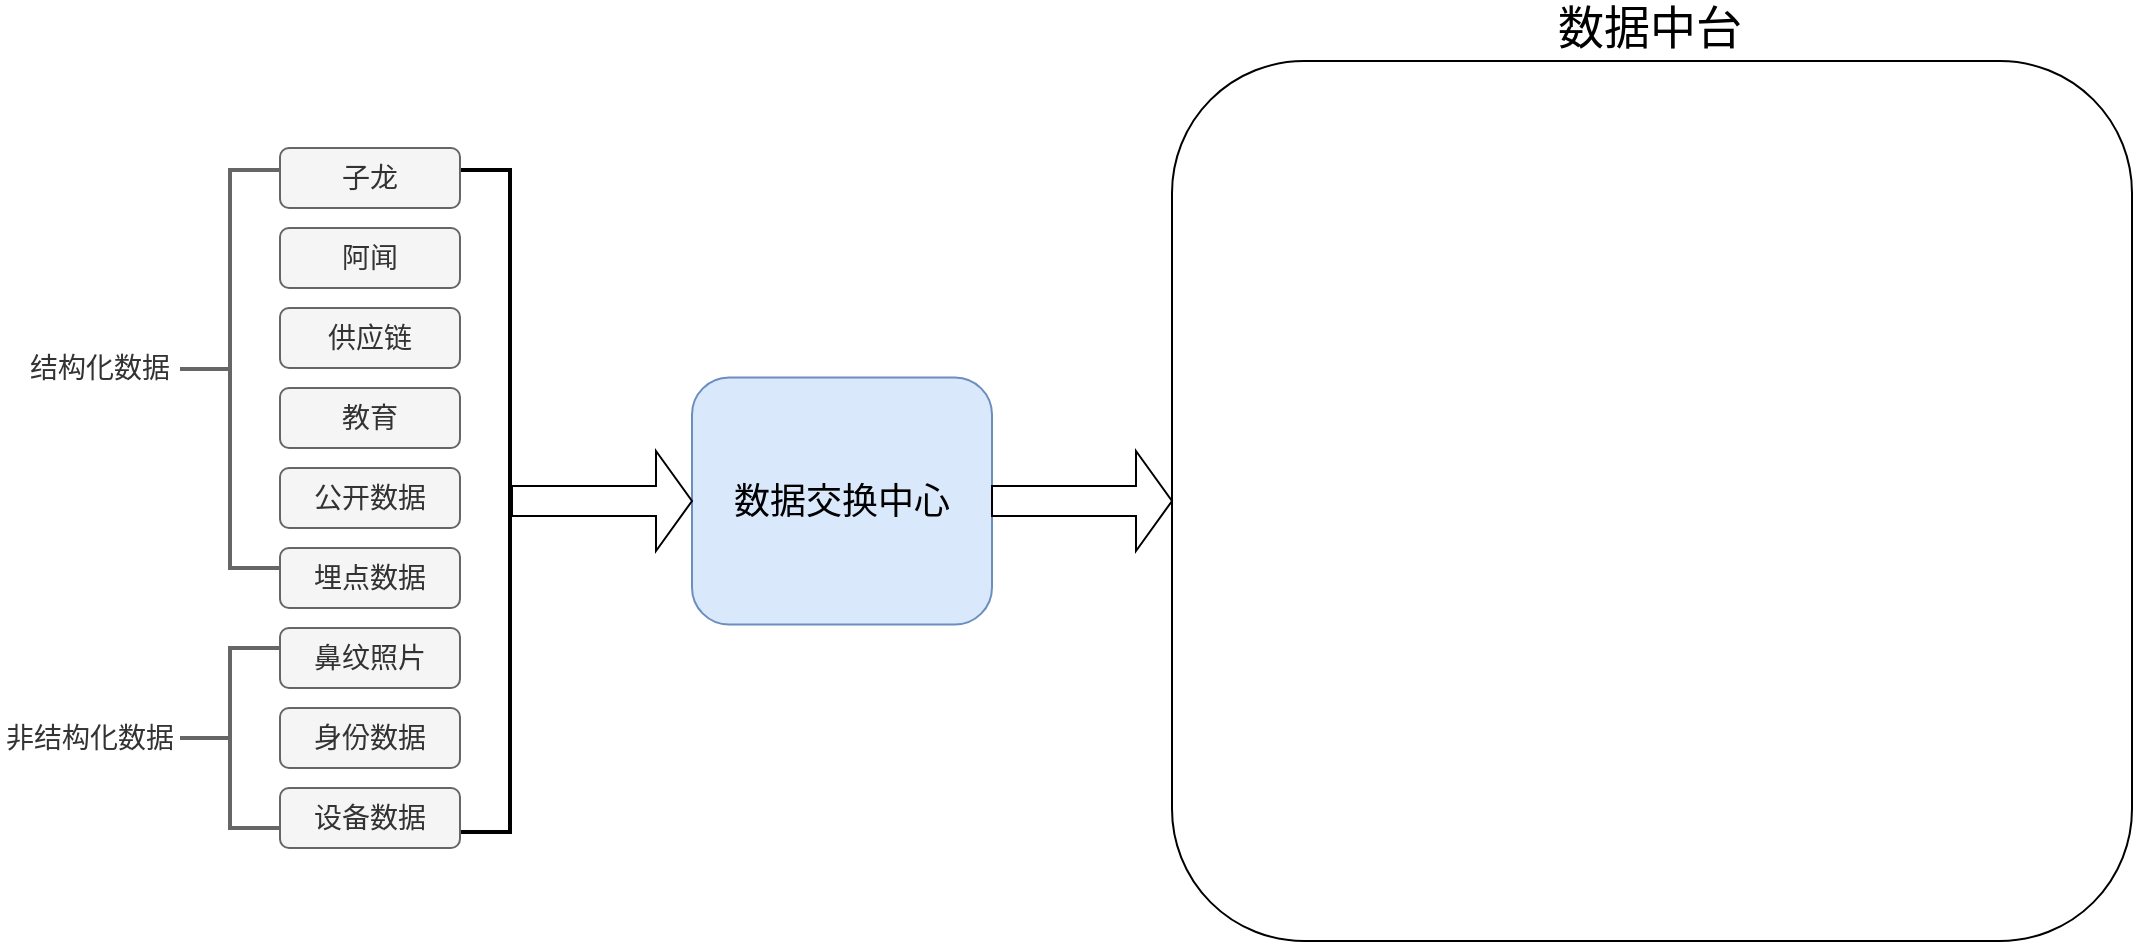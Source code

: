 <mxfile version="13.6.6" type="github">
  <diagram id="zyRCt8e2ON5MfHPmFgTw" name="第 1 页">
    <mxGraphModel dx="1378" dy="803" grid="1" gridSize="10" guides="1" tooltips="1" connect="1" arrows="1" fold="1" page="1" pageScale="1" pageWidth="1169" pageHeight="1654" math="0" shadow="0">
      <root>
        <mxCell id="0" />
        <mxCell id="1" parent="0" />
        <mxCell id="Rp6cTYKgY0yFOnmW5CrR-20" value="" style="strokeWidth=2;html=1;shape=mxgraph.flowchart.annotation_2;align=left;labelPosition=right;pointerEvents=1;rotation=-180;" vertex="1" parent="1">
          <mxGeometry x="260" y="171" width="50" height="331" as="geometry" />
        </mxCell>
        <mxCell id="Rp6cTYKgY0yFOnmW5CrR-1" value="&lt;font style=&quot;font-size: 14px&quot;&gt;子龙&lt;/font&gt;" style="rounded=1;whiteSpace=wrap;html=1;fillColor=#f5f5f5;strokeColor=#666666;fontColor=#333333;" vertex="1" parent="1">
          <mxGeometry x="170" y="160" width="90" height="30" as="geometry" />
        </mxCell>
        <mxCell id="Rp6cTYKgY0yFOnmW5CrR-2" value="&lt;font style=&quot;font-size: 14px&quot;&gt;阿闻&lt;/font&gt;" style="rounded=1;whiteSpace=wrap;html=1;fillColor=#f5f5f5;strokeColor=#666666;fontColor=#333333;" vertex="1" parent="1">
          <mxGeometry x="170" y="200" width="90" height="30" as="geometry" />
        </mxCell>
        <mxCell id="Rp6cTYKgY0yFOnmW5CrR-3" value="&lt;font style=&quot;font-size: 14px&quot;&gt;供应链&lt;/font&gt;" style="rounded=1;whiteSpace=wrap;html=1;fillColor=#f5f5f5;strokeColor=#666666;fontColor=#333333;" vertex="1" parent="1">
          <mxGeometry x="170" y="240" width="90" height="30" as="geometry" />
        </mxCell>
        <mxCell id="Rp6cTYKgY0yFOnmW5CrR-4" value="&lt;font style=&quot;font-size: 14px&quot;&gt;教育&lt;/font&gt;" style="rounded=1;whiteSpace=wrap;html=1;fillColor=#f5f5f5;strokeColor=#666666;fontColor=#333333;" vertex="1" parent="1">
          <mxGeometry x="170" y="280" width="90" height="30" as="geometry" />
        </mxCell>
        <mxCell id="Rp6cTYKgY0yFOnmW5CrR-5" value="&lt;font style=&quot;font-size: 14px&quot;&gt;鼻纹照片&lt;/font&gt;" style="rounded=1;whiteSpace=wrap;html=1;fillColor=#f5f5f5;strokeColor=#666666;fontColor=#333333;" vertex="1" parent="1">
          <mxGeometry x="170" y="400" width="90" height="30" as="geometry" />
        </mxCell>
        <mxCell id="Rp6cTYKgY0yFOnmW5CrR-6" value="&lt;font style=&quot;font-size: 14px&quot;&gt;身份数据&lt;/font&gt;" style="rounded=1;whiteSpace=wrap;html=1;fillColor=#f5f5f5;strokeColor=#666666;fontColor=#333333;" vertex="1" parent="1">
          <mxGeometry x="170" y="440" width="90" height="30" as="geometry" />
        </mxCell>
        <mxCell id="Rp6cTYKgY0yFOnmW5CrR-7" value="&lt;font style=&quot;font-size: 14px&quot;&gt;公开数据&lt;/font&gt;" style="rounded=1;whiteSpace=wrap;html=1;fillColor=#f5f5f5;strokeColor=#666666;fontColor=#333333;" vertex="1" parent="1">
          <mxGeometry x="170" y="320" width="90" height="30" as="geometry" />
        </mxCell>
        <mxCell id="Rp6cTYKgY0yFOnmW5CrR-8" value="&lt;span style=&quot;font-size: 14px&quot;&gt;埋点数据&lt;/span&gt;" style="rounded=1;whiteSpace=wrap;html=1;fillColor=#f5f5f5;strokeColor=#666666;fontColor=#333333;" vertex="1" parent="1">
          <mxGeometry x="170" y="360" width="90" height="30" as="geometry" />
        </mxCell>
        <mxCell id="Rp6cTYKgY0yFOnmW5CrR-9" value="&lt;span style=&quot;font-size: 14px&quot;&gt;设备数据&lt;/span&gt;" style="rounded=1;whiteSpace=wrap;html=1;fillColor=#f5f5f5;strokeColor=#666666;fontColor=#333333;" vertex="1" parent="1">
          <mxGeometry x="170" y="480" width="90" height="30" as="geometry" />
        </mxCell>
        <mxCell id="Rp6cTYKgY0yFOnmW5CrR-10" value="" style="strokeWidth=2;html=1;shape=mxgraph.flowchart.annotation_2;align=left;labelPosition=right;pointerEvents=1;fillColor=#f5f5f5;strokeColor=#666666;fontColor=#333333;" vertex="1" parent="1">
          <mxGeometry x="120" y="171" width="50" height="199" as="geometry" />
        </mxCell>
        <mxCell id="Rp6cTYKgY0yFOnmW5CrR-12" value="" style="strokeWidth=2;html=1;shape=mxgraph.flowchart.annotation_2;align=left;labelPosition=right;pointerEvents=1;fillColor=#f5f5f5;strokeColor=#666666;fontColor=#333333;" vertex="1" parent="1">
          <mxGeometry x="120" y="410" width="50" height="90" as="geometry" />
        </mxCell>
        <mxCell id="Rp6cTYKgY0yFOnmW5CrR-15" value="&lt;font style=&quot;font-size: 18px&quot;&gt;数据交换中心&lt;/font&gt;" style="rounded=1;whiteSpace=wrap;html=1;fillColor=#dae8fc;strokeColor=#6c8ebf;" vertex="1" parent="1">
          <mxGeometry x="376" y="274.75" width="150" height="123.5" as="geometry" />
        </mxCell>
        <mxCell id="Rp6cTYKgY0yFOnmW5CrR-16" value="&lt;span style=&quot;color: rgb(51 , 51 , 51) ; font-size: 14px&quot;&gt;结构化数据&lt;/span&gt;" style="text;html=1;strokeColor=none;fillColor=none;align=center;verticalAlign=middle;whiteSpace=wrap;rounded=0;" vertex="1" parent="1">
          <mxGeometry x="40" y="260" width="80" height="20" as="geometry" />
        </mxCell>
        <mxCell id="Rp6cTYKgY0yFOnmW5CrR-17" value="&lt;span style=&quot;color: rgb(51 , 51 , 51) ; font-size: 14px&quot;&gt;非结构化数据&lt;/span&gt;" style="text;html=1;strokeColor=none;fillColor=none;align=center;verticalAlign=middle;whiteSpace=wrap;rounded=0;" vertex="1" parent="1">
          <mxGeometry x="30" y="445" width="90" height="20" as="geometry" />
        </mxCell>
        <mxCell id="Rp6cTYKgY0yFOnmW5CrR-19" value="" style="shape=singleArrow;whiteSpace=wrap;html=1;" vertex="1" parent="1">
          <mxGeometry x="286" y="311.5" width="90" height="50" as="geometry" />
        </mxCell>
        <mxCell id="Rp6cTYKgY0yFOnmW5CrR-21" value="" style="rounded=1;whiteSpace=wrap;html=1;" vertex="1" parent="1">
          <mxGeometry x="616" y="116.5" width="480" height="440" as="geometry" />
        </mxCell>
        <mxCell id="Rp6cTYKgY0yFOnmW5CrR-23" value="" style="shape=singleArrow;whiteSpace=wrap;html=1;" vertex="1" parent="1">
          <mxGeometry x="526" y="311.5" width="90" height="50" as="geometry" />
        </mxCell>
        <mxCell id="Rp6cTYKgY0yFOnmW5CrR-24" value="&lt;font style=&quot;font-size: 23px&quot;&gt;数据中台&lt;/font&gt;" style="text;html=1;strokeColor=none;fillColor=none;align=center;verticalAlign=middle;whiteSpace=wrap;rounded=0;" vertex="1" parent="1">
          <mxGeometry x="800" y="90" width="110" height="20" as="geometry" />
        </mxCell>
      </root>
    </mxGraphModel>
  </diagram>
</mxfile>
